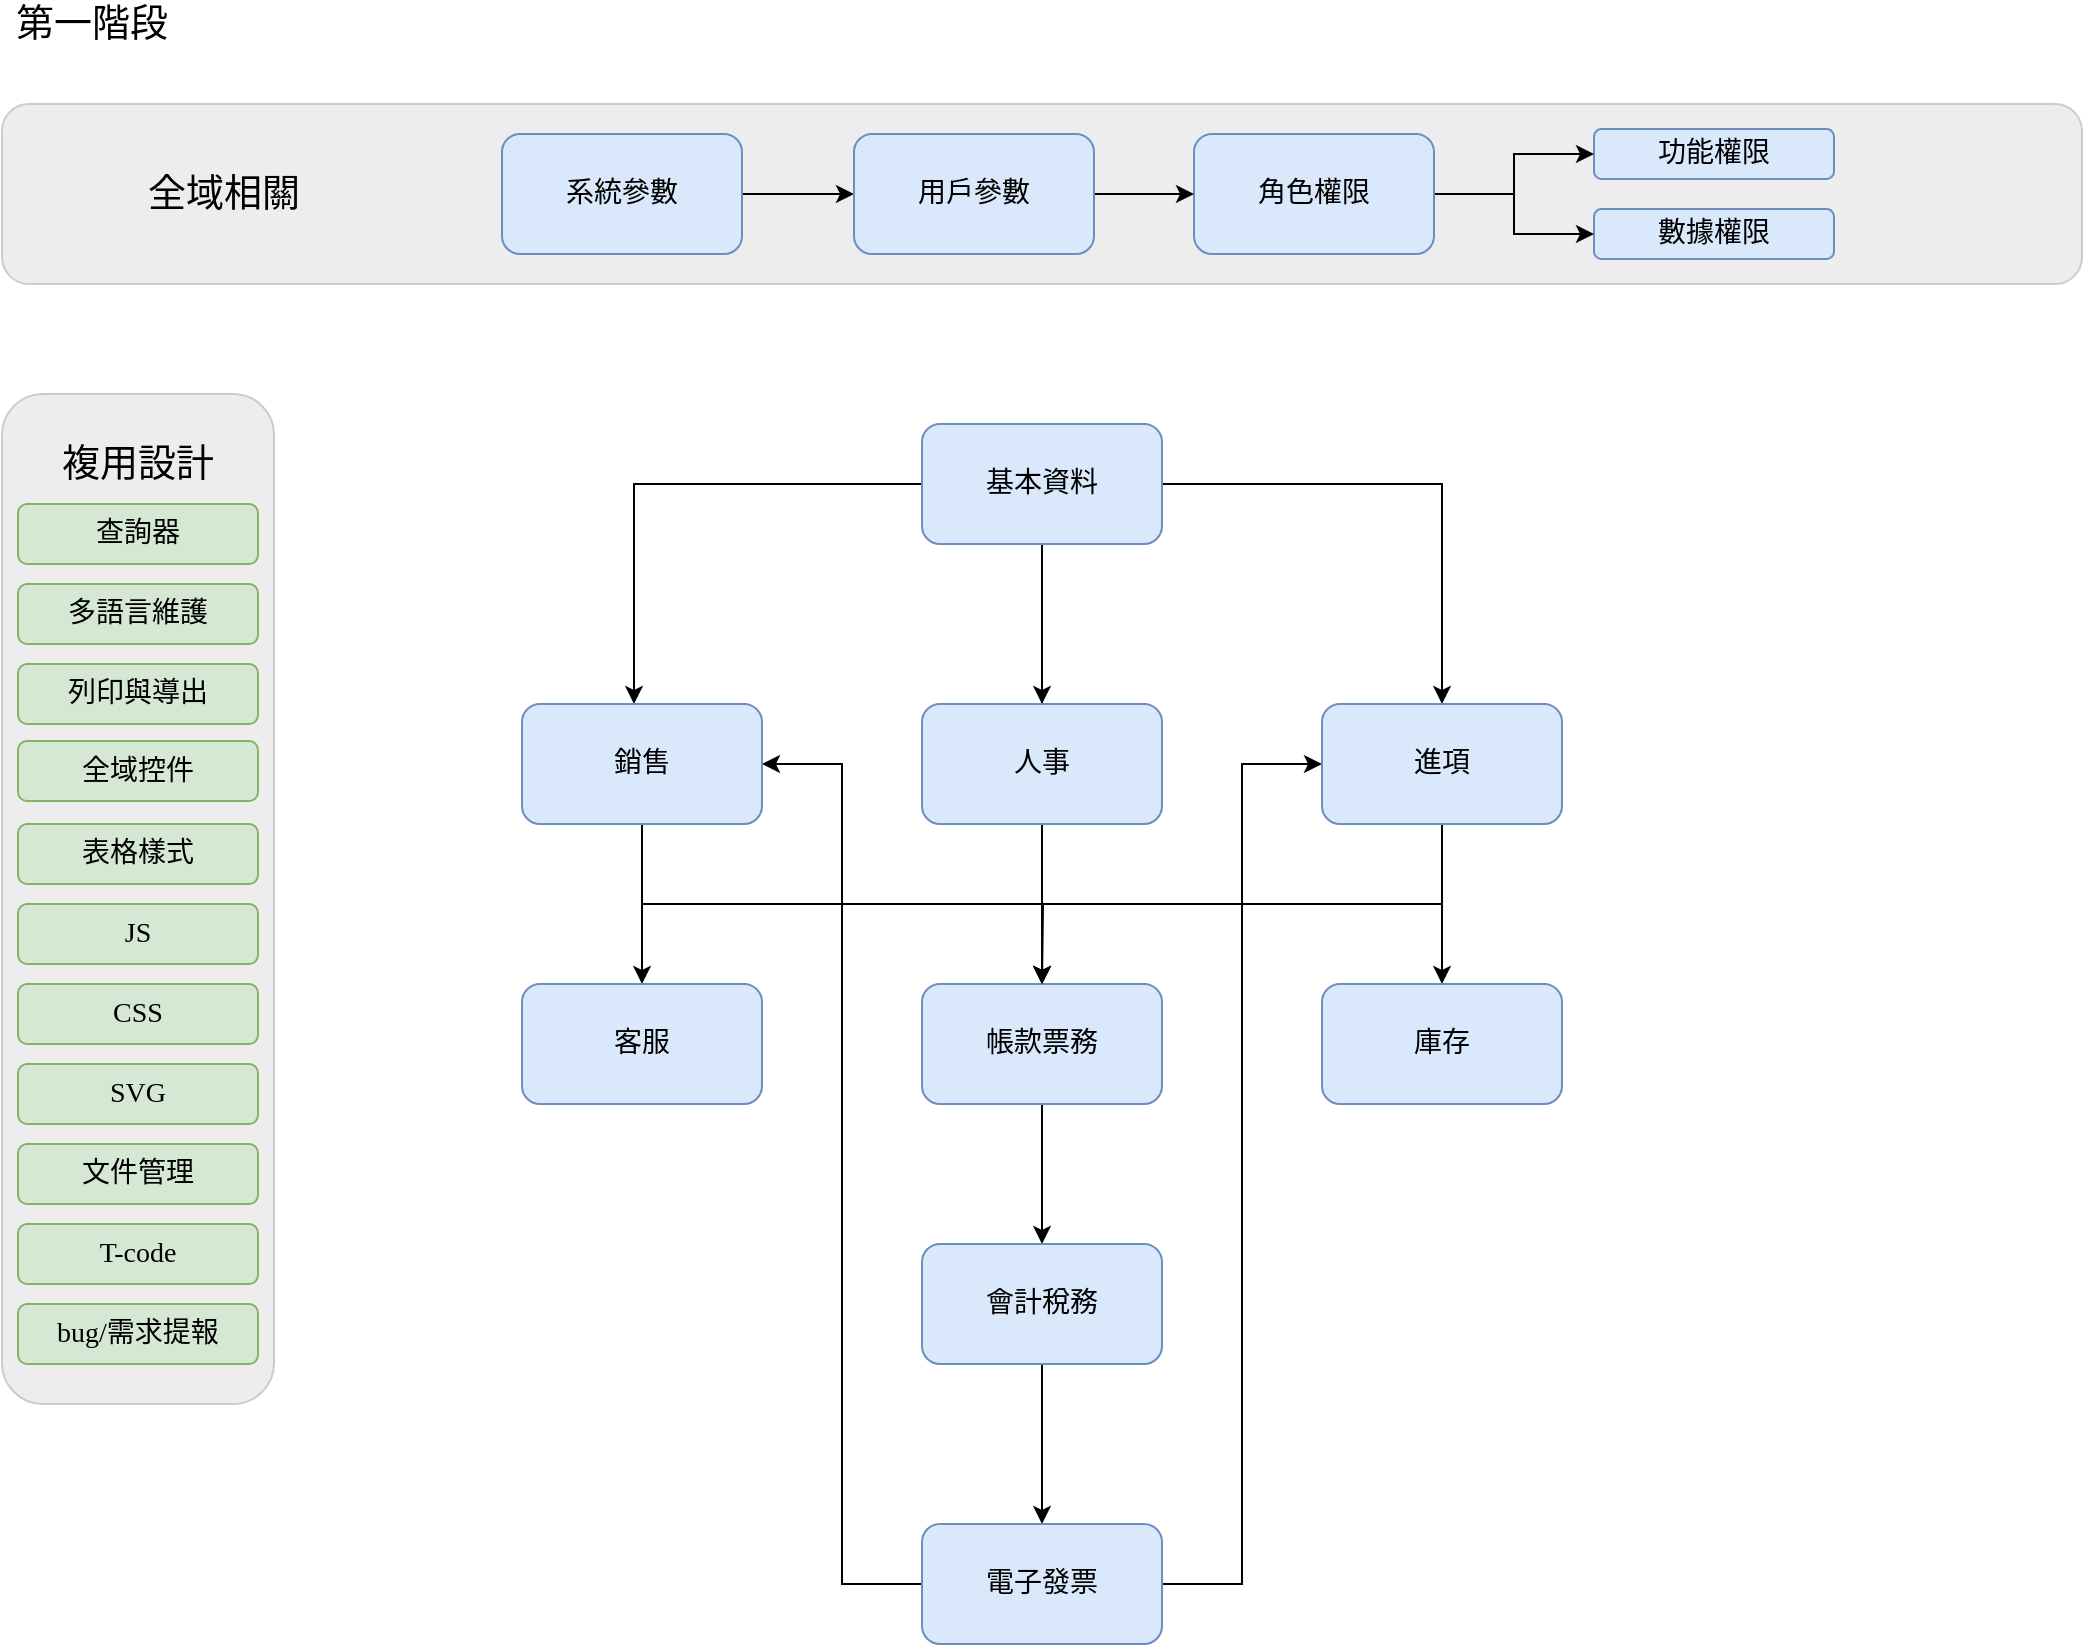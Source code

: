<mxfile version="12.7.0" type="github">
  <diagram id="dHluvIDfJI8eCWZC6_ZO" name="第1頁">
    <mxGraphModel dx="1550" dy="836" grid="1" gridSize="10" guides="1" tooltips="1" connect="1" arrows="1" fold="1" page="1" pageScale="1" pageWidth="1169" pageHeight="827" math="0" shadow="0" extFonts="Noto Sans TC^https://fonts.googleapis.com/css?family=Noto+Sans+TC|Noto Sans^https://fonts.googleapis.com/css?family=Noto+Sans|Noto Sans CJK^https://fonts.googleapis.com/css?family=Noto+Sans+CJK">
      <root>
        <mxCell id="0"/>
        <mxCell id="1" parent="0"/>
        <UserObject label="" link="https://kms.fineres.com/pages/viewpage.action?pageId=98759707" id="jrHpdS6Ge3ZfMJk4U6v5-38">
          <mxCell style="rounded=1;whiteSpace=wrap;html=1;labelBackgroundColor=none;strokeColor=#CCCCCC;fillColor=#EDEDED;fontFamily=Noto Sans CJK;" parent="1" vertex="1">
            <mxGeometry x="64" y="225" width="136" height="505" as="geometry"/>
          </mxCell>
        </UserObject>
        <mxCell id="jrHpdS6Ge3ZfMJk4U6v5-21" value="" style="edgeStyle=orthogonalEdgeStyle;rounded=0;orthogonalLoop=1;jettySize=auto;html=1;fontFamily=Noto Sans TC;fontSize=14;" parent="1" source="jrHpdS6Ge3ZfMJk4U6v5-1" target="jrHpdS6Ge3ZfMJk4U6v5-20" edge="1">
          <mxGeometry relative="1" as="geometry">
            <Array as="points">
              <mxPoint x="380" y="270"/>
            </Array>
          </mxGeometry>
        </mxCell>
        <mxCell id="jrHpdS6Ge3ZfMJk4U6v5-23" value="" style="edgeStyle=orthogonalEdgeStyle;rounded=0;orthogonalLoop=1;jettySize=auto;html=1;fontFamily=Noto Sans TC;fontSize=14;" parent="1" source="jrHpdS6Ge3ZfMJk4U6v5-1" target="jrHpdS6Ge3ZfMJk4U6v5-22" edge="1">
          <mxGeometry relative="1" as="geometry"/>
        </mxCell>
        <mxCell id="jrHpdS6Ge3ZfMJk4U6v5-25" value="" style="edgeStyle=orthogonalEdgeStyle;rounded=0;orthogonalLoop=1;jettySize=auto;html=1;fontFamily=Noto Sans TC;fontSize=14;" parent="1" source="jrHpdS6Ge3ZfMJk4U6v5-1" target="jrHpdS6Ge3ZfMJk4U6v5-24" edge="1">
          <mxGeometry relative="1" as="geometry"/>
        </mxCell>
        <mxCell id="jrHpdS6Ge3ZfMJk4U6v5-32" value="" style="edgeStyle=orthogonalEdgeStyle;rounded=0;orthogonalLoop=1;jettySize=auto;html=1;fontFamily=Noto Sans TC;fontSize=14;" parent="1" source="jrHpdS6Ge3ZfMJk4U6v5-1" target="jrHpdS6Ge3ZfMJk4U6v5-31" edge="1">
          <mxGeometry relative="1" as="geometry"/>
        </mxCell>
        <UserObject label="基本資料" link="https://kms.fineres.com/pages/viewpage.action?pageId=98759665" id="jrHpdS6Ge3ZfMJk4U6v5-1">
          <mxCell style="rounded=1;whiteSpace=wrap;html=1;fillColor=#dae8fc;strokeColor=#6c8ebf;fontFamily=Noto Sans TC;fontSize=14;" parent="1" vertex="1">
            <mxGeometry x="524" y="240" width="120" height="60" as="geometry"/>
          </mxCell>
        </UserObject>
        <mxCell id="jrHpdS6Ge3ZfMJk4U6v5-31" value="人事" style="rounded=1;whiteSpace=wrap;html=1;fillColor=#dae8fc;strokeColor=#6c8ebf;fontFamily=Noto Sans TC;fontSize=14;" parent="1" vertex="1">
          <mxGeometry x="524" y="380" width="120" height="60" as="geometry"/>
        </mxCell>
        <mxCell id="jrHpdS6Ge3ZfMJk4U6v5-62" value="" style="edgeStyle=orthogonalEdgeStyle;rounded=0;orthogonalLoop=1;jettySize=auto;html=1;fontFamily=Noto Sans TC;fontSize=14;" parent="1" source="jrHpdS6Ge3ZfMJk4U6v5-24" target="jrHpdS6Ge3ZfMJk4U6v5-61" edge="1">
          <mxGeometry relative="1" as="geometry"/>
        </mxCell>
        <mxCell id="jrHpdS6Ge3ZfMJk4U6v5-24" value="帳款票務" style="rounded=1;whiteSpace=wrap;html=1;fillColor=#dae8fc;strokeColor=#6c8ebf;fontFamily=Noto Sans TC;fontSize=14;" parent="1" vertex="1">
          <mxGeometry x="524" y="520" width="120" height="60" as="geometry"/>
        </mxCell>
        <mxCell id="QLBYcXktv-LypRA8qNQY-2" value="" style="edgeStyle=orthogonalEdgeStyle;rounded=0;orthogonalLoop=1;jettySize=auto;html=1;" parent="1" source="jrHpdS6Ge3ZfMJk4U6v5-61" target="QLBYcXktv-LypRA8qNQY-1" edge="1">
          <mxGeometry relative="1" as="geometry"/>
        </mxCell>
        <mxCell id="jrHpdS6Ge3ZfMJk4U6v5-61" value="會計稅務" style="rounded=1;whiteSpace=wrap;html=1;fillColor=#dae8fc;strokeColor=#6c8ebf;fontFamily=Noto Sans TC;fontSize=14;" parent="1" vertex="1">
          <mxGeometry x="524" y="650" width="120" height="60" as="geometry"/>
        </mxCell>
        <mxCell id="ZObVgeciivng7lonXeyt-1" style="edgeStyle=orthogonalEdgeStyle;rounded=0;orthogonalLoop=1;jettySize=auto;html=1;entryX=1;entryY=0.5;entryDx=0;entryDy=0;" parent="1" source="QLBYcXktv-LypRA8qNQY-1" target="jrHpdS6Ge3ZfMJk4U6v5-20" edge="1">
          <mxGeometry relative="1" as="geometry"/>
        </mxCell>
        <mxCell id="ZObVgeciivng7lonXeyt-2" style="edgeStyle=orthogonalEdgeStyle;rounded=0;orthogonalLoop=1;jettySize=auto;html=1;entryX=0;entryY=0.5;entryDx=0;entryDy=0;" parent="1" source="QLBYcXktv-LypRA8qNQY-1" target="jrHpdS6Ge3ZfMJk4U6v5-22" edge="1">
          <mxGeometry relative="1" as="geometry"/>
        </mxCell>
        <mxCell id="QLBYcXktv-LypRA8qNQY-1" value="電子發票" style="rounded=1;whiteSpace=wrap;html=1;fillColor=#dae8fc;strokeColor=#6c8ebf;fontFamily=Noto Sans TC;fontSize=14;" parent="1" vertex="1">
          <mxGeometry x="524" y="790" width="120" height="60" as="geometry"/>
        </mxCell>
        <mxCell id="jrHpdS6Ge3ZfMJk4U6v5-34" value="" style="edgeStyle=orthogonalEdgeStyle;rounded=0;orthogonalLoop=1;jettySize=auto;html=1;fontFamily=Noto Sans TC;fontSize=14;" parent="1" source="jrHpdS6Ge3ZfMJk4U6v5-22" target="jrHpdS6Ge3ZfMJk4U6v5-33" edge="1">
          <mxGeometry relative="1" as="geometry"/>
        </mxCell>
        <mxCell id="jrHpdS6Ge3ZfMJk4U6v5-37" style="edgeStyle=orthogonalEdgeStyle;rounded=0;orthogonalLoop=1;jettySize=auto;html=1;exitX=0.5;exitY=1;exitDx=0;exitDy=0;fontFamily=Noto Sans TC;fontSize=14;" parent="1" source="jrHpdS6Ge3ZfMJk4U6v5-22" edge="1">
          <mxGeometry relative="1" as="geometry">
            <mxPoint x="584" y="520" as="targetPoint"/>
          </mxGeometry>
        </mxCell>
        <mxCell id="jrHpdS6Ge3ZfMJk4U6v5-22" value="進項" style="rounded=1;whiteSpace=wrap;html=1;fillColor=#dae8fc;strokeColor=#6c8ebf;fontFamily=Noto Sans TC;fontSize=14;" parent="1" vertex="1">
          <mxGeometry x="724" y="380" width="120" height="60" as="geometry"/>
        </mxCell>
        <mxCell id="jrHpdS6Ge3ZfMJk4U6v5-33" value="庫存" style="rounded=1;whiteSpace=wrap;html=1;fillColor=#dae8fc;strokeColor=#6c8ebf;fontFamily=Noto Sans TC;fontSize=14;" parent="1" vertex="1">
          <mxGeometry x="724" y="520" width="120" height="60" as="geometry"/>
        </mxCell>
        <mxCell id="jrHpdS6Ge3ZfMJk4U6v5-28" value="" style="edgeStyle=orthogonalEdgeStyle;rounded=0;orthogonalLoop=1;jettySize=auto;html=1;fontFamily=Noto Sans TC;fontSize=14;" parent="1" source="jrHpdS6Ge3ZfMJk4U6v5-20" target="jrHpdS6Ge3ZfMJk4U6v5-27" edge="1">
          <mxGeometry relative="1" as="geometry"/>
        </mxCell>
        <mxCell id="jrHpdS6Ge3ZfMJk4U6v5-35" style="edgeStyle=orthogonalEdgeStyle;rounded=0;orthogonalLoop=1;jettySize=auto;html=1;exitX=0.5;exitY=1;exitDx=0;exitDy=0;entryX=0.5;entryY=0;entryDx=0;entryDy=0;fontFamily=Noto Sans TC;fontSize=14;" parent="1" source="jrHpdS6Ge3ZfMJk4U6v5-20" target="jrHpdS6Ge3ZfMJk4U6v5-24" edge="1">
          <mxGeometry relative="1" as="geometry"/>
        </mxCell>
        <mxCell id="jrHpdS6Ge3ZfMJk4U6v5-20" value="銷售" style="rounded=1;whiteSpace=wrap;html=1;fillColor=#dae8fc;strokeColor=#6c8ebf;fontFamily=Noto Sans TC;fontSize=14;" parent="1" vertex="1">
          <mxGeometry x="324" y="380" width="120" height="60" as="geometry"/>
        </mxCell>
        <mxCell id="jrHpdS6Ge3ZfMJk4U6v5-40" value="查詢器" style="rounded=1;whiteSpace=wrap;html=1;fillColor=#d5e8d4;strokeColor=#82b366;fontFamily=Noto Sans TC;fontSize=14;" parent="1" vertex="1">
          <mxGeometry x="72" y="280" width="120" height="30" as="geometry"/>
        </mxCell>
        <mxCell id="jrHpdS6Ge3ZfMJk4U6v5-27" value="客服" style="rounded=1;whiteSpace=wrap;html=1;fillColor=#dae8fc;strokeColor=#6c8ebf;fontFamily=Noto Sans TC;fontSize=14;" parent="1" vertex="1">
          <mxGeometry x="324" y="520" width="120" height="60" as="geometry"/>
        </mxCell>
        <mxCell id="jrHpdS6Ge3ZfMJk4U6v5-26" value="" style="group" parent="1" vertex="1" connectable="0">
          <mxGeometry x="154" y="80" width="950" height="90" as="geometry"/>
        </mxCell>
        <UserObject label="c" link="https://kms.fineres.com/pages/viewpage.action?pageId=98759701" id="jrHpdS6Ge3ZfMJk4U6v5-17">
          <mxCell style="rounded=1;whiteSpace=wrap;html=1;labelBackgroundColor=none;strokeColor=#CCCCCC;fillColor=#EDEDED;fontFamily=Noto Sans CJK;" parent="jrHpdS6Ge3ZfMJk4U6v5-26" vertex="1">
            <mxGeometry x="-90" width="1040" height="90" as="geometry"/>
          </mxCell>
        </UserObject>
        <mxCell id="jrHpdS6Ge3ZfMJk4U6v5-52" value="" style="edgeStyle=orthogonalEdgeStyle;rounded=0;orthogonalLoop=1;jettySize=auto;html=1;fontFamily=Noto Sans TC;fontSize=14;" parent="jrHpdS6Ge3ZfMJk4U6v5-26" source="jrHpdS6Ge3ZfMJk4U6v5-6" target="jrHpdS6Ge3ZfMJk4U6v5-19" edge="1">
          <mxGeometry relative="1" as="geometry"/>
        </mxCell>
        <mxCell id="jrHpdS6Ge3ZfMJk4U6v5-6" value="系統參數" style="rounded=1;whiteSpace=wrap;html=1;fillColor=#dae8fc;strokeColor=#6c8ebf;fontFamily=Noto Sans TC;fontSize=14;" parent="jrHpdS6Ge3ZfMJk4U6v5-26" vertex="1">
          <mxGeometry x="160" y="15" width="120" height="60" as="geometry"/>
        </mxCell>
        <mxCell id="jrHpdS6Ge3ZfMJk4U6v5-10" value="功能權限" style="rounded=1;whiteSpace=wrap;html=1;fillColor=#dae8fc;strokeColor=#6c8ebf;fontFamily=Noto Sans TC;fontSize=14;" parent="jrHpdS6Ge3ZfMJk4U6v5-26" vertex="1">
          <mxGeometry x="706" y="12.5" width="120" height="25" as="geometry"/>
        </mxCell>
        <mxCell id="jrHpdS6Ge3ZfMJk4U6v5-48" value="數據權限" style="rounded=1;whiteSpace=wrap;html=1;fillColor=#dae8fc;strokeColor=#6c8ebf;fontFamily=Noto Sans TC;fontSize=14;" parent="jrHpdS6Ge3ZfMJk4U6v5-26" vertex="1">
          <mxGeometry x="706" y="52.5" width="120" height="25" as="geometry"/>
        </mxCell>
        <mxCell id="jrHpdS6Ge3ZfMJk4U6v5-47" value="" style="edgeStyle=orthogonalEdgeStyle;rounded=0;orthogonalLoop=1;jettySize=auto;html=1;fontFamily=Noto Sans TC;fontSize=14;" parent="jrHpdS6Ge3ZfMJk4U6v5-26" source="jrHpdS6Ge3ZfMJk4U6v5-45" target="jrHpdS6Ge3ZfMJk4U6v5-10" edge="1">
          <mxGeometry relative="1" as="geometry"/>
        </mxCell>
        <mxCell id="jrHpdS6Ge3ZfMJk4U6v5-50" style="edgeStyle=orthogonalEdgeStyle;rounded=0;orthogonalLoop=1;jettySize=auto;html=1;exitX=1;exitY=0.5;exitDx=0;exitDy=0;fontFamily=Noto Sans TC;fontSize=14;" parent="jrHpdS6Ge3ZfMJk4U6v5-26" source="jrHpdS6Ge3ZfMJk4U6v5-45" target="jrHpdS6Ge3ZfMJk4U6v5-48" edge="1">
          <mxGeometry relative="1" as="geometry"/>
        </mxCell>
        <mxCell id="jrHpdS6Ge3ZfMJk4U6v5-45" value="角色權限" style="rounded=1;whiteSpace=wrap;html=1;fillColor=#dae8fc;strokeColor=#6c8ebf;fontFamily=Noto Sans TC;fontSize=14;" parent="jrHpdS6Ge3ZfMJk4U6v5-26" vertex="1">
          <mxGeometry x="506" y="15" width="120" height="60" as="geometry"/>
        </mxCell>
        <mxCell id="jrHpdS6Ge3ZfMJk4U6v5-18" value="全域相關" style="text;html=1;strokeColor=none;fillColor=none;align=center;verticalAlign=middle;whiteSpace=wrap;rounded=0;fontSize=19;fontFamily=Noto Sans TC;" parent="jrHpdS6Ge3ZfMJk4U6v5-26" vertex="1">
          <mxGeometry x="-24" y="35" width="90" height="20" as="geometry"/>
        </mxCell>
        <mxCell id="jrHpdS6Ge3ZfMJk4U6v5-51" value="" style="edgeStyle=orthogonalEdgeStyle;rounded=0;orthogonalLoop=1;jettySize=auto;html=1;fontFamily=Noto Sans TC;fontSize=14;" parent="jrHpdS6Ge3ZfMJk4U6v5-26" source="jrHpdS6Ge3ZfMJk4U6v5-19" target="jrHpdS6Ge3ZfMJk4U6v5-45" edge="1">
          <mxGeometry relative="1" as="geometry"/>
        </mxCell>
        <mxCell id="jrHpdS6Ge3ZfMJk4U6v5-19" value="用戶參數" style="rounded=1;whiteSpace=wrap;html=1;fillColor=#dae8fc;strokeColor=#6c8ebf;fontFamily=Noto Sans TC;fontSize=14;" parent="jrHpdS6Ge3ZfMJk4U6v5-26" vertex="1">
          <mxGeometry x="336" y="15" width="120" height="60" as="geometry"/>
        </mxCell>
        <mxCell id="jrHpdS6Ge3ZfMJk4U6v5-39" value="複用設計" style="text;html=1;strokeColor=none;fillColor=none;align=center;verticalAlign=middle;whiteSpace=wrap;rounded=0;fontSize=19;fontFamily=Noto Sans TC;" parent="1" vertex="1">
          <mxGeometry x="87" y="250" width="90" height="20" as="geometry"/>
        </mxCell>
        <mxCell id="jrHpdS6Ge3ZfMJk4U6v5-42" value="多語言維護" style="rounded=1;whiteSpace=wrap;html=1;fillColor=#d5e8d4;strokeColor=#82b366;fontFamily=Noto Sans TC;fontSize=14;" parent="1" vertex="1">
          <mxGeometry x="72" y="320" width="120" height="30" as="geometry"/>
        </mxCell>
        <mxCell id="jrHpdS6Ge3ZfMJk4U6v5-43" value="列印與導出" style="rounded=1;whiteSpace=wrap;html=1;fillColor=#d5e8d4;strokeColor=#82b366;fontFamily=Noto Sans TC;fontSize=14;" parent="1" vertex="1">
          <mxGeometry x="72" y="360" width="120" height="30" as="geometry"/>
        </mxCell>
        <mxCell id="jrHpdS6Ge3ZfMJk4U6v5-44" value="全域控件" style="rounded=1;whiteSpace=wrap;html=1;fillColor=#d5e8d4;strokeColor=#82b366;fontFamily=Noto Sans TC;fontSize=14;" parent="1" vertex="1">
          <mxGeometry x="72" y="398.5" width="120" height="30" as="geometry"/>
        </mxCell>
        <mxCell id="jrHpdS6Ge3ZfMJk4U6v5-53" value="表格樣式" style="rounded=1;whiteSpace=wrap;html=1;fillColor=#d5e8d4;strokeColor=#82b366;fontFamily=Noto Sans TC;fontSize=14;" parent="1" vertex="1">
          <mxGeometry x="72" y="440" width="120" height="30" as="geometry"/>
        </mxCell>
        <mxCell id="jrHpdS6Ge3ZfMJk4U6v5-55" value="JS" style="rounded=1;whiteSpace=wrap;html=1;fillColor=#d5e8d4;strokeColor=#82b366;fontFamily=Noto Sans TC;fontSize=14;" parent="1" vertex="1">
          <mxGeometry x="72" y="480" width="120" height="30" as="geometry"/>
        </mxCell>
        <mxCell id="jrHpdS6Ge3ZfMJk4U6v5-57" value="CSS" style="rounded=1;whiteSpace=wrap;html=1;fillColor=#d5e8d4;strokeColor=#82b366;fontFamily=Noto Sans TC;fontSize=14;" parent="1" vertex="1">
          <mxGeometry x="72" y="520" width="120" height="30" as="geometry"/>
        </mxCell>
        <mxCell id="jrHpdS6Ge3ZfMJk4U6v5-58" value="SVG" style="rounded=1;whiteSpace=wrap;html=1;fillColor=#d5e8d4;strokeColor=#82b366;fontFamily=Noto Sans TC;fontSize=14;" parent="1" vertex="1">
          <mxGeometry x="72" y="560" width="120" height="30" as="geometry"/>
        </mxCell>
        <mxCell id="jrHpdS6Ge3ZfMJk4U6v5-59" value="第一階段" style="text;html=1;strokeColor=none;fillColor=none;align=center;verticalAlign=middle;whiteSpace=wrap;rounded=0;fontSize=19;fontFamily=Noto Sans TC;" parent="1" vertex="1">
          <mxGeometry x="64" y="30" width="90" height="20" as="geometry"/>
        </mxCell>
        <mxCell id="jrHpdS6Ge3ZfMJk4U6v5-60" value="文件管理" style="rounded=1;whiteSpace=wrap;html=1;fillColor=#d5e8d4;strokeColor=#82b366;fontFamily=Noto Sans TC;fontSize=14;" parent="1" vertex="1">
          <mxGeometry x="72" y="600" width="120" height="30" as="geometry"/>
        </mxCell>
        <mxCell id="E-t-FpmN-oMLfShnnYqg-3" value="T-code" style="rounded=1;whiteSpace=wrap;html=1;fillColor=#d5e8d4;strokeColor=#82b366;fontFamily=Noto Sans TC;fontSize=14;" parent="1" vertex="1">
          <mxGeometry x="72" y="640" width="120" height="30" as="geometry"/>
        </mxCell>
        <mxCell id="_yf4WRx2Q1xBdDcSps1T-1" value="bug/需求提報" style="rounded=1;whiteSpace=wrap;html=1;fillColor=#d5e8d4;strokeColor=#82b366;fontFamily=Noto Sans TC;fontSize=14;" vertex="1" parent="1">
          <mxGeometry x="72" y="680" width="120" height="30" as="geometry"/>
        </mxCell>
      </root>
    </mxGraphModel>
  </diagram>
</mxfile>
